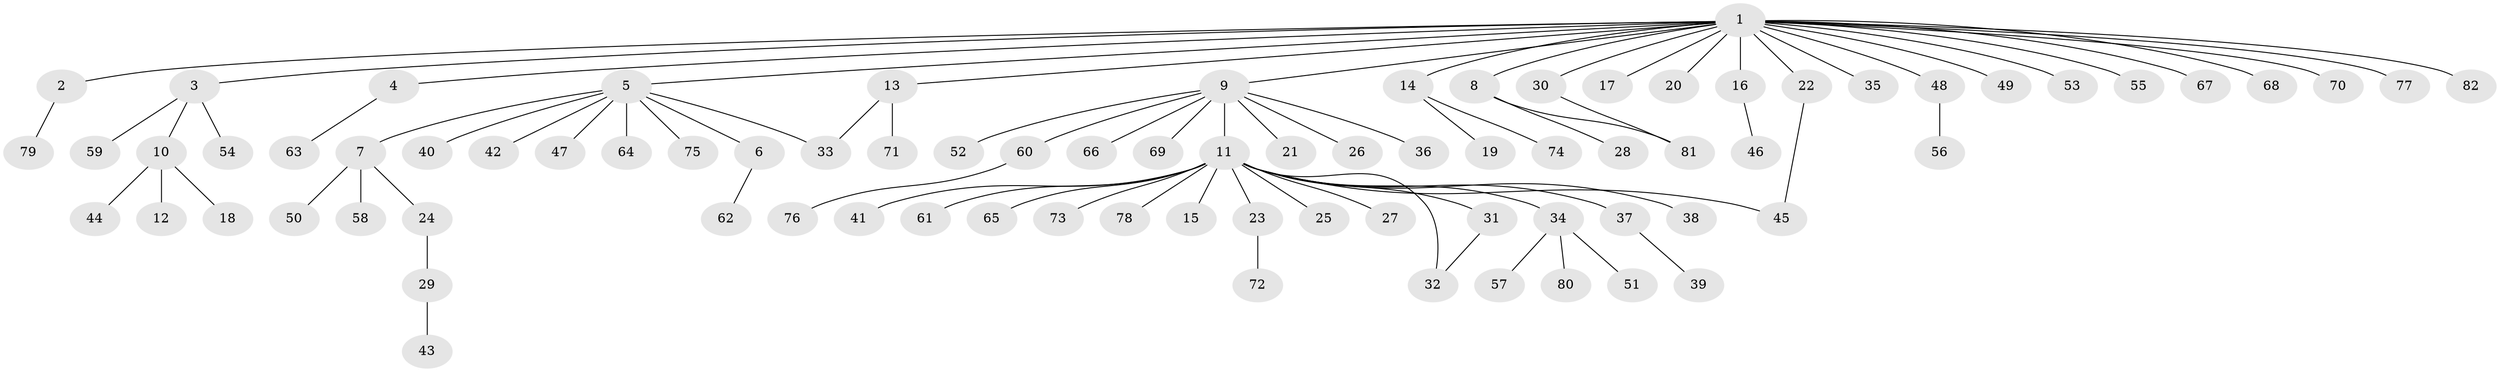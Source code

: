 // coarse degree distribution, {30: 0.015625, 2: 0.171875, 3: 0.046875, 1: 0.71875, 8: 0.015625, 4: 0.015625, 15: 0.015625}
// Generated by graph-tools (version 1.1) at 2025/23/03/03/25 07:23:52]
// undirected, 82 vertices, 85 edges
graph export_dot {
graph [start="1"]
  node [color=gray90,style=filled];
  1;
  2;
  3;
  4;
  5;
  6;
  7;
  8;
  9;
  10;
  11;
  12;
  13;
  14;
  15;
  16;
  17;
  18;
  19;
  20;
  21;
  22;
  23;
  24;
  25;
  26;
  27;
  28;
  29;
  30;
  31;
  32;
  33;
  34;
  35;
  36;
  37;
  38;
  39;
  40;
  41;
  42;
  43;
  44;
  45;
  46;
  47;
  48;
  49;
  50;
  51;
  52;
  53;
  54;
  55;
  56;
  57;
  58;
  59;
  60;
  61;
  62;
  63;
  64;
  65;
  66;
  67;
  68;
  69;
  70;
  71;
  72;
  73;
  74;
  75;
  76;
  77;
  78;
  79;
  80;
  81;
  82;
  1 -- 2;
  1 -- 3;
  1 -- 4;
  1 -- 5;
  1 -- 8;
  1 -- 9;
  1 -- 13;
  1 -- 14;
  1 -- 16;
  1 -- 17;
  1 -- 20;
  1 -- 22;
  1 -- 30;
  1 -- 35;
  1 -- 48;
  1 -- 49;
  1 -- 53;
  1 -- 55;
  1 -- 67;
  1 -- 68;
  1 -- 70;
  1 -- 77;
  1 -- 82;
  2 -- 79;
  3 -- 10;
  3 -- 54;
  3 -- 59;
  4 -- 63;
  5 -- 6;
  5 -- 7;
  5 -- 33;
  5 -- 40;
  5 -- 42;
  5 -- 47;
  5 -- 64;
  5 -- 75;
  6 -- 62;
  7 -- 24;
  7 -- 50;
  7 -- 58;
  8 -- 28;
  8 -- 81;
  9 -- 11;
  9 -- 21;
  9 -- 26;
  9 -- 36;
  9 -- 52;
  9 -- 60;
  9 -- 66;
  9 -- 69;
  10 -- 12;
  10 -- 18;
  10 -- 44;
  11 -- 15;
  11 -- 23;
  11 -- 25;
  11 -- 27;
  11 -- 31;
  11 -- 32;
  11 -- 34;
  11 -- 37;
  11 -- 38;
  11 -- 41;
  11 -- 45;
  11 -- 61;
  11 -- 65;
  11 -- 73;
  11 -- 78;
  13 -- 33;
  13 -- 71;
  14 -- 19;
  14 -- 74;
  16 -- 46;
  22 -- 45;
  23 -- 72;
  24 -- 29;
  29 -- 43;
  30 -- 81;
  31 -- 32;
  34 -- 51;
  34 -- 57;
  34 -- 80;
  37 -- 39;
  48 -- 56;
  60 -- 76;
}
